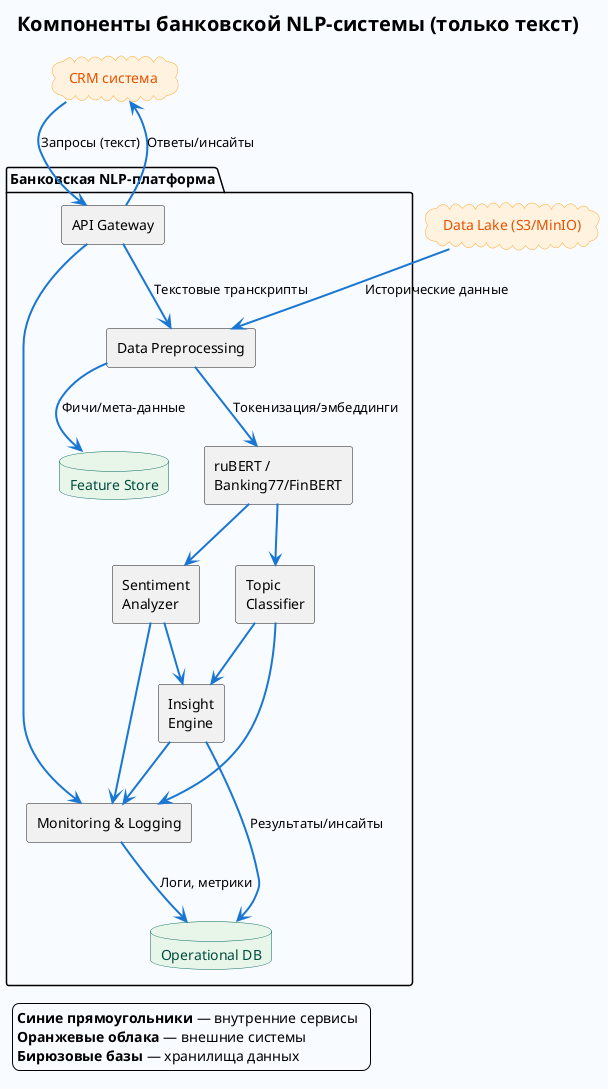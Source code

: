 @startuml Компоненты_NLP_без_ASR
skinparam backgroundColor #F8FBFF
skinparam componentStyle rectangle
skinparam rectangle {
  BackgroundColor #E3F2FD
  BorderColor     #1976D2
  FontColor       #0D47A1
  FontSize        15
}
skinparam cloud {
  BackgroundColor #FFF3E0
  BorderColor     #FFA726
  FontColor       #E65100
}
skinparam queue {
  BackgroundColor #E8F5E9
  BorderColor     #43A047
  FontColor       #1B5E20
}
skinparam database {
  BackgroundColor #E8F5E9
  BorderColor     #00695C
  FontColor       #004D40
}
skinparam ArrowColor #1976D2
skinparam ArrowThickness 2

title <b><size:20>Компоненты банковской NLP-системы (только текст)</size></b>
legend left
<b>Синие прямоугольники</b> — внутренние сервисы  
<b>Оранжевые облака</b> — внешние системы  
<b>Бирюзовые базы</b> — хранилища данных  
endlegend

package "Банковская NLP-платформа" {
  [API Gateway]            as api
  [Data Preprocessing]     as pre
  component "ruBERT /\nBanking77/FinBERT" as rubert
  component "Topic\nClassifier"      as topic
  component "Sentiment\nAnalyzer"    as senti
  component "Insight\nEngine"        as insight
  database  "Feature Store"          as feat
  database  "Operational DB"         as db
  [Monitoring & Logging]   as mon
}

cloud "CRM система"        as crm
cloud "Data Lake (S3/MinIO)" as lake

crm  --> api   : Запросы (текст)
lake --> pre   : Исторические данные

api  --> pre   : Текстовые транскрипты
pre  --> rubert: Токенизация/эмбеддинги
rubert --> topic
rubert --> senti
topic  --> insight
senti  --> insight
insight --> db      : Результаты/инсайты
pre    --> feat     : Фичи/мета-данные
api    --> mon
topic  --> mon
senti  --> mon
insight --> mon
mon    --> db       : Логи, метрики
api    --> crm      : Ответы/инсайты

@enduml
